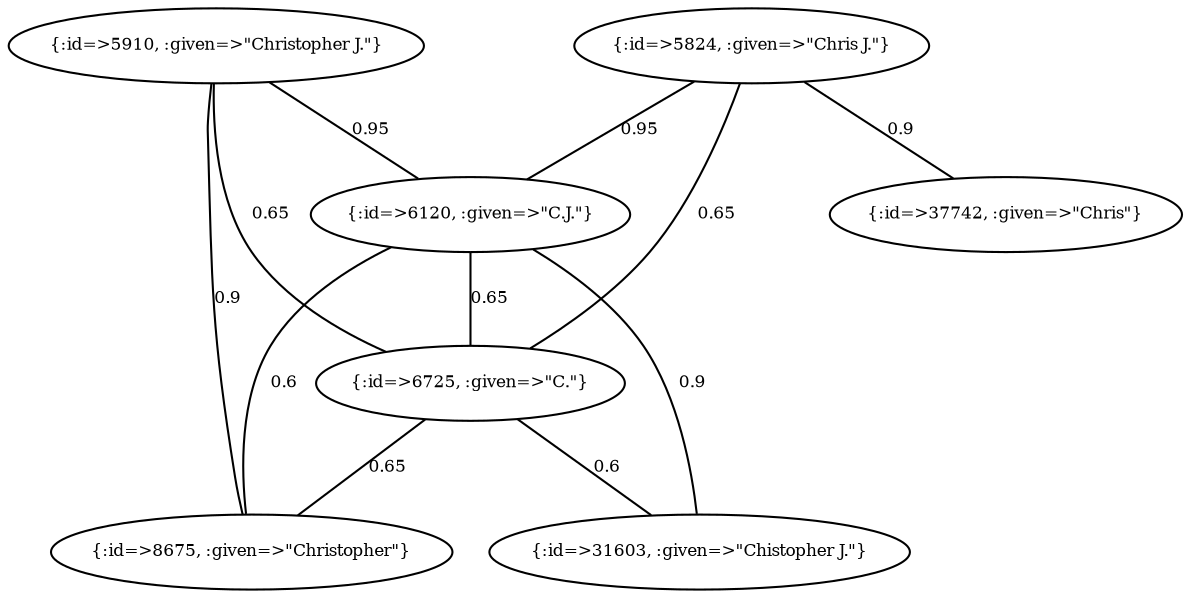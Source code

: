 graph Collector__WeightedGraph {
    "{:id=>5824, :given=>\"Chris J.\"}" [
        fontsize = 8,
        label = "{:id=>5824, :given=>\"Chris J.\"}"
    ]

    "{:id=>5910, :given=>\"Christopher J.\"}" [
        fontsize = 8,
        label = "{:id=>5910, :given=>\"Christopher J.\"}"
    ]

    "{:id=>6120, :given=>\"C.J.\"}" [
        fontsize = 8,
        label = "{:id=>6120, :given=>\"C.J.\"}"
    ]

    "{:id=>6725, :given=>\"C.\"}" [
        fontsize = 8,
        label = "{:id=>6725, :given=>\"C.\"}"
    ]

    "{:id=>8675, :given=>\"Christopher\"}" [
        fontsize = 8,
        label = "{:id=>8675, :given=>\"Christopher\"}"
    ]

    "{:id=>31603, :given=>\"Chistopher J.\"}" [
        fontsize = 8,
        label = "{:id=>31603, :given=>\"Chistopher J.\"}"
    ]

    "{:id=>37742, :given=>\"Chris\"}" [
        fontsize = 8,
        label = "{:id=>37742, :given=>\"Chris\"}"
    ]

    "{:id=>5824, :given=>\"Chris J.\"}" -- "{:id=>6120, :given=>\"C.J.\"}" [
        fontsize = 8,
        label = 0.95
    ]

    "{:id=>5824, :given=>\"Chris J.\"}" -- "{:id=>6725, :given=>\"C.\"}" [
        fontsize = 8,
        label = 0.65
    ]

    "{:id=>5824, :given=>\"Chris J.\"}" -- "{:id=>37742, :given=>\"Chris\"}" [
        fontsize = 8,
        label = 0.9
    ]

    "{:id=>5910, :given=>\"Christopher J.\"}" -- "{:id=>6120, :given=>\"C.J.\"}" [
        fontsize = 8,
        label = 0.95
    ]

    "{:id=>5910, :given=>\"Christopher J.\"}" -- "{:id=>6725, :given=>\"C.\"}" [
        fontsize = 8,
        label = 0.65
    ]

    "{:id=>5910, :given=>\"Christopher J.\"}" -- "{:id=>8675, :given=>\"Christopher\"}" [
        fontsize = 8,
        label = 0.9
    ]

    "{:id=>6120, :given=>\"C.J.\"}" -- "{:id=>6725, :given=>\"C.\"}" [
        fontsize = 8,
        label = 0.65
    ]

    "{:id=>6120, :given=>\"C.J.\"}" -- "{:id=>8675, :given=>\"Christopher\"}" [
        fontsize = 8,
        label = 0.6
    ]

    "{:id=>6120, :given=>\"C.J.\"}" -- "{:id=>31603, :given=>\"Chistopher J.\"}" [
        fontsize = 8,
        label = 0.9
    ]

    "{:id=>6725, :given=>\"C.\"}" -- "{:id=>8675, :given=>\"Christopher\"}" [
        fontsize = 8,
        label = 0.65
    ]

    "{:id=>6725, :given=>\"C.\"}" -- "{:id=>31603, :given=>\"Chistopher J.\"}" [
        fontsize = 8,
        label = 0.6
    ]
}
